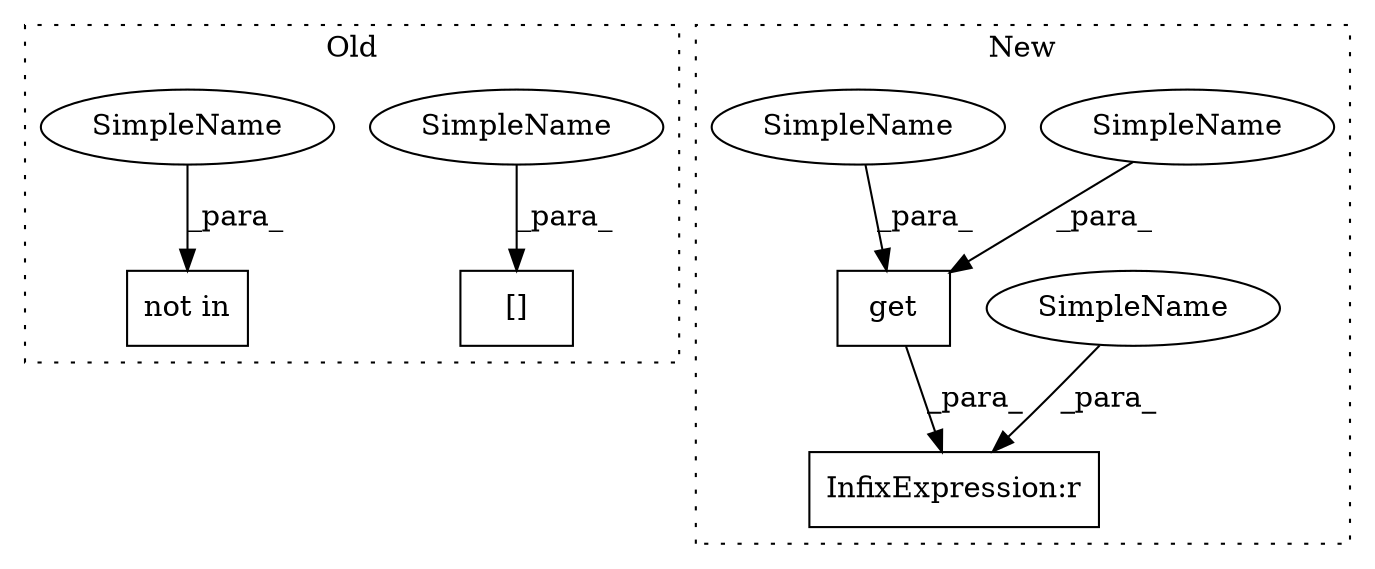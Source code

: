 digraph G {
subgraph cluster0 {
1 [label="not in" a="108" s="666" l="16" shape="box"];
4 [label="[]" a="2" s="688,697" l="6,1" shape="box"];
5 [label="SimpleName" a="42" s="694" l="3" shape="ellipse"];
6 [label="SimpleName" a="42" s="666" l="3" shape="ellipse"];
label = "Old";
style="dotted";
}
subgraph cluster1 {
2 [label="get" a="32" s="678,690" l="4,1" shape="box"];
3 [label="InfixExpression:r" a="27" s="691" l="4" shape="box"];
7 [label="SimpleName" a="42" s="686" l="4" shape="ellipse"];
8 [label="SimpleName" a="42" s="695" l="4" shape="ellipse"];
9 [label="SimpleName" a="42" s="682" l="3" shape="ellipse"];
label = "New";
style="dotted";
}
2 -> 3 [label="_para_"];
5 -> 4 [label="_para_"];
6 -> 1 [label="_para_"];
7 -> 2 [label="_para_"];
8 -> 3 [label="_para_"];
9 -> 2 [label="_para_"];
}